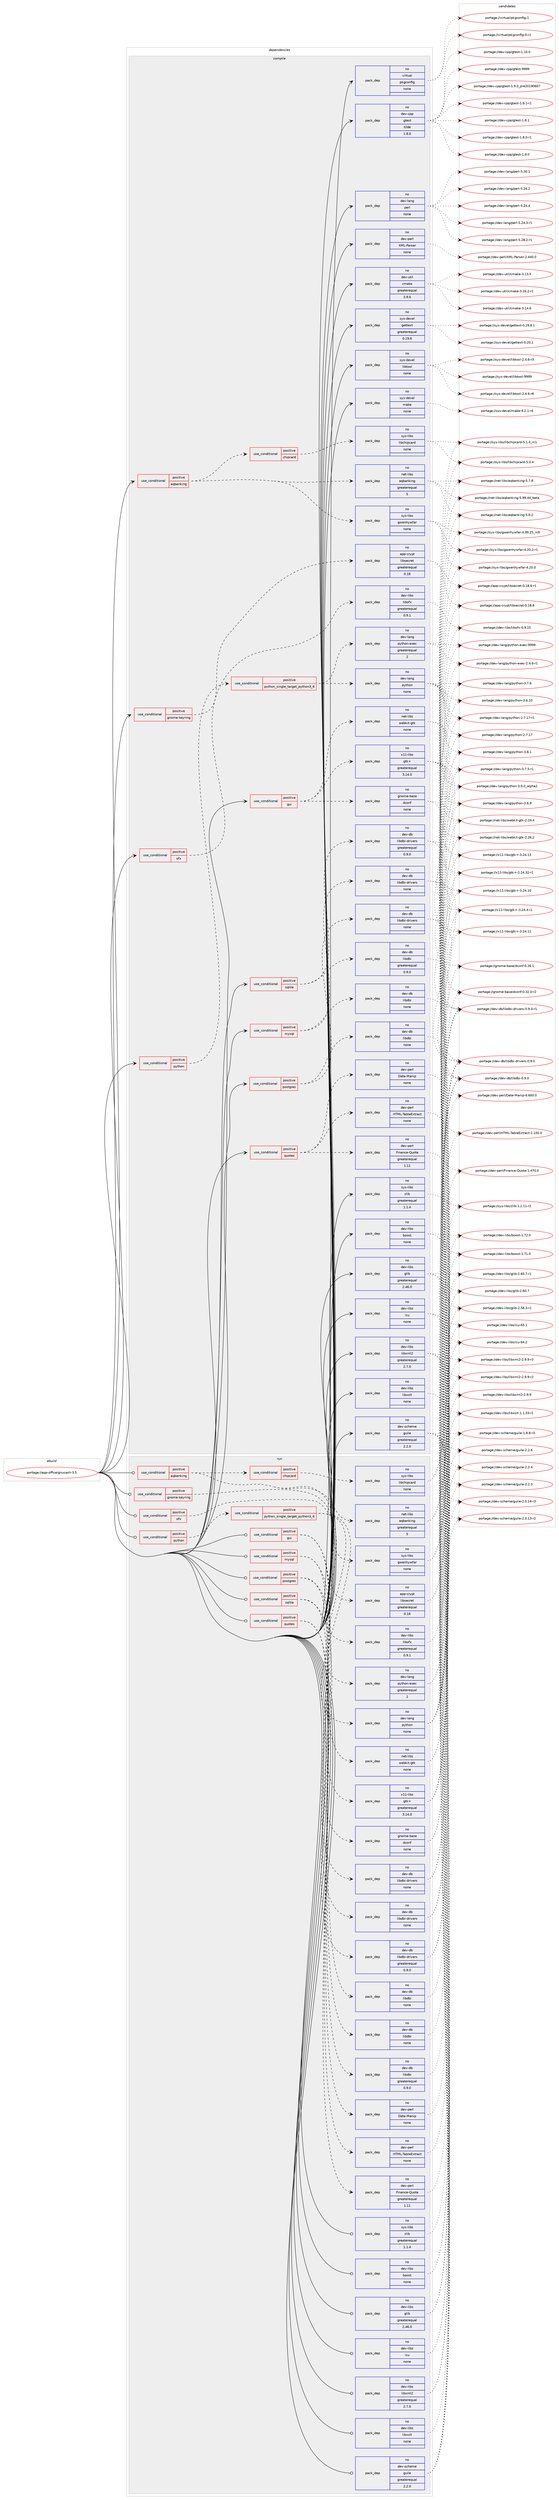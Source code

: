 digraph prolog {

# *************
# Graph options
# *************

newrank=true;
concentrate=true;
compound=true;
graph [rankdir=LR,fontname=Helvetica,fontsize=10,ranksep=1.5];#, ranksep=2.5, nodesep=0.2];
edge  [arrowhead=vee];
node  [fontname=Helvetica,fontsize=10];

# **********
# The ebuild
# **********

subgraph cluster_leftcol {
color=gray;
label=<<i>ebuild</i>>;
id [label="portage://app-office/gnucash-3.5", color=red, width=4, href="../app-office/gnucash-3.5.svg"];
}

# ****************
# The dependencies
# ****************

subgraph cluster_midcol {
color=gray;
label=<<i>dependencies</i>>;
subgraph cluster_compile {
fillcolor="#eeeeee";
style=filled;
label=<<i>compile</i>>;
subgraph cond142138 {
dependency607049 [label=<<TABLE BORDER="0" CELLBORDER="1" CELLSPACING="0" CELLPADDING="4"><TR><TD ROWSPAN="3" CELLPADDING="10">use_conditional</TD></TR><TR><TD>positive</TD></TR><TR><TD>aqbanking</TD></TR></TABLE>>, shape=none, color=red];
subgraph pack456786 {
dependency607050 [label=<<TABLE BORDER="0" CELLBORDER="1" CELLSPACING="0" CELLPADDING="4" WIDTH="220"><TR><TD ROWSPAN="6" CELLPADDING="30">pack_dep</TD></TR><TR><TD WIDTH="110">no</TD></TR><TR><TD>net-libs</TD></TR><TR><TD>aqbanking</TD></TR><TR><TD>greaterequal</TD></TR><TR><TD>5</TD></TR></TABLE>>, shape=none, color=blue];
}
dependency607049:e -> dependency607050:w [weight=20,style="dashed",arrowhead="vee"];
subgraph pack456787 {
dependency607051 [label=<<TABLE BORDER="0" CELLBORDER="1" CELLSPACING="0" CELLPADDING="4" WIDTH="220"><TR><TD ROWSPAN="6" CELLPADDING="30">pack_dep</TD></TR><TR><TD WIDTH="110">no</TD></TR><TR><TD>sys-libs</TD></TR><TR><TD>gwenhywfar</TD></TR><TR><TD>none</TD></TR><TR><TD></TD></TR></TABLE>>, shape=none, color=blue];
}
dependency607049:e -> dependency607051:w [weight=20,style="dashed",arrowhead="vee"];
subgraph cond142139 {
dependency607052 [label=<<TABLE BORDER="0" CELLBORDER="1" CELLSPACING="0" CELLPADDING="4"><TR><TD ROWSPAN="3" CELLPADDING="10">use_conditional</TD></TR><TR><TD>positive</TD></TR><TR><TD>chipcard</TD></TR></TABLE>>, shape=none, color=red];
subgraph pack456788 {
dependency607053 [label=<<TABLE BORDER="0" CELLBORDER="1" CELLSPACING="0" CELLPADDING="4" WIDTH="220"><TR><TD ROWSPAN="6" CELLPADDING="30">pack_dep</TD></TR><TR><TD WIDTH="110">no</TD></TR><TR><TD>sys-libs</TD></TR><TR><TD>libchipcard</TD></TR><TR><TD>none</TD></TR><TR><TD></TD></TR></TABLE>>, shape=none, color=blue];
}
dependency607052:e -> dependency607053:w [weight=20,style="dashed",arrowhead="vee"];
}
dependency607049:e -> dependency607052:w [weight=20,style="dashed",arrowhead="vee"];
}
id:e -> dependency607049:w [weight=20,style="solid",arrowhead="vee"];
subgraph cond142140 {
dependency607054 [label=<<TABLE BORDER="0" CELLBORDER="1" CELLSPACING="0" CELLPADDING="4"><TR><TD ROWSPAN="3" CELLPADDING="10">use_conditional</TD></TR><TR><TD>positive</TD></TR><TR><TD>gnome-keyring</TD></TR></TABLE>>, shape=none, color=red];
subgraph pack456789 {
dependency607055 [label=<<TABLE BORDER="0" CELLBORDER="1" CELLSPACING="0" CELLPADDING="4" WIDTH="220"><TR><TD ROWSPAN="6" CELLPADDING="30">pack_dep</TD></TR><TR><TD WIDTH="110">no</TD></TR><TR><TD>app-crypt</TD></TR><TR><TD>libsecret</TD></TR><TR><TD>greaterequal</TD></TR><TR><TD>0.18</TD></TR></TABLE>>, shape=none, color=blue];
}
dependency607054:e -> dependency607055:w [weight=20,style="dashed",arrowhead="vee"];
}
id:e -> dependency607054:w [weight=20,style="solid",arrowhead="vee"];
subgraph cond142141 {
dependency607056 [label=<<TABLE BORDER="0" CELLBORDER="1" CELLSPACING="0" CELLPADDING="4"><TR><TD ROWSPAN="3" CELLPADDING="10">use_conditional</TD></TR><TR><TD>positive</TD></TR><TR><TD>gui</TD></TR></TABLE>>, shape=none, color=red];
subgraph pack456790 {
dependency607057 [label=<<TABLE BORDER="0" CELLBORDER="1" CELLSPACING="0" CELLPADDING="4" WIDTH="220"><TR><TD ROWSPAN="6" CELLPADDING="30">pack_dep</TD></TR><TR><TD WIDTH="110">no</TD></TR><TR><TD>gnome-base</TD></TR><TR><TD>dconf</TD></TR><TR><TD>none</TD></TR><TR><TD></TD></TR></TABLE>>, shape=none, color=blue];
}
dependency607056:e -> dependency607057:w [weight=20,style="dashed",arrowhead="vee"];
subgraph pack456791 {
dependency607058 [label=<<TABLE BORDER="0" CELLBORDER="1" CELLSPACING="0" CELLPADDING="4" WIDTH="220"><TR><TD ROWSPAN="6" CELLPADDING="30">pack_dep</TD></TR><TR><TD WIDTH="110">no</TD></TR><TR><TD>net-libs</TD></TR><TR><TD>webkit-gtk</TD></TR><TR><TD>none</TD></TR><TR><TD></TD></TR></TABLE>>, shape=none, color=blue];
}
dependency607056:e -> dependency607058:w [weight=20,style="dashed",arrowhead="vee"];
subgraph pack456792 {
dependency607059 [label=<<TABLE BORDER="0" CELLBORDER="1" CELLSPACING="0" CELLPADDING="4" WIDTH="220"><TR><TD ROWSPAN="6" CELLPADDING="30">pack_dep</TD></TR><TR><TD WIDTH="110">no</TD></TR><TR><TD>x11-libs</TD></TR><TR><TD>gtk+</TD></TR><TR><TD>greaterequal</TD></TR><TR><TD>3.14.0</TD></TR></TABLE>>, shape=none, color=blue];
}
dependency607056:e -> dependency607059:w [weight=20,style="dashed",arrowhead="vee"];
}
id:e -> dependency607056:w [weight=20,style="solid",arrowhead="vee"];
subgraph cond142142 {
dependency607060 [label=<<TABLE BORDER="0" CELLBORDER="1" CELLSPACING="0" CELLPADDING="4"><TR><TD ROWSPAN="3" CELLPADDING="10">use_conditional</TD></TR><TR><TD>positive</TD></TR><TR><TD>mysql</TD></TR></TABLE>>, shape=none, color=red];
subgraph pack456793 {
dependency607061 [label=<<TABLE BORDER="0" CELLBORDER="1" CELLSPACING="0" CELLPADDING="4" WIDTH="220"><TR><TD ROWSPAN="6" CELLPADDING="30">pack_dep</TD></TR><TR><TD WIDTH="110">no</TD></TR><TR><TD>dev-db</TD></TR><TR><TD>libdbi</TD></TR><TR><TD>none</TD></TR><TR><TD></TD></TR></TABLE>>, shape=none, color=blue];
}
dependency607060:e -> dependency607061:w [weight=20,style="dashed",arrowhead="vee"];
subgraph pack456794 {
dependency607062 [label=<<TABLE BORDER="0" CELLBORDER="1" CELLSPACING="0" CELLPADDING="4" WIDTH="220"><TR><TD ROWSPAN="6" CELLPADDING="30">pack_dep</TD></TR><TR><TD WIDTH="110">no</TD></TR><TR><TD>dev-db</TD></TR><TR><TD>libdbi-drivers</TD></TR><TR><TD>none</TD></TR><TR><TD></TD></TR></TABLE>>, shape=none, color=blue];
}
dependency607060:e -> dependency607062:w [weight=20,style="dashed",arrowhead="vee"];
}
id:e -> dependency607060:w [weight=20,style="solid",arrowhead="vee"];
subgraph cond142143 {
dependency607063 [label=<<TABLE BORDER="0" CELLBORDER="1" CELLSPACING="0" CELLPADDING="4"><TR><TD ROWSPAN="3" CELLPADDING="10">use_conditional</TD></TR><TR><TD>positive</TD></TR><TR><TD>ofx</TD></TR></TABLE>>, shape=none, color=red];
subgraph pack456795 {
dependency607064 [label=<<TABLE BORDER="0" CELLBORDER="1" CELLSPACING="0" CELLPADDING="4" WIDTH="220"><TR><TD ROWSPAN="6" CELLPADDING="30">pack_dep</TD></TR><TR><TD WIDTH="110">no</TD></TR><TR><TD>dev-libs</TD></TR><TR><TD>libofx</TD></TR><TR><TD>greaterequal</TD></TR><TR><TD>0.9.1</TD></TR></TABLE>>, shape=none, color=blue];
}
dependency607063:e -> dependency607064:w [weight=20,style="dashed",arrowhead="vee"];
}
id:e -> dependency607063:w [weight=20,style="solid",arrowhead="vee"];
subgraph cond142144 {
dependency607065 [label=<<TABLE BORDER="0" CELLBORDER="1" CELLSPACING="0" CELLPADDING="4"><TR><TD ROWSPAN="3" CELLPADDING="10">use_conditional</TD></TR><TR><TD>positive</TD></TR><TR><TD>postgres</TD></TR></TABLE>>, shape=none, color=red];
subgraph pack456796 {
dependency607066 [label=<<TABLE BORDER="0" CELLBORDER="1" CELLSPACING="0" CELLPADDING="4" WIDTH="220"><TR><TD ROWSPAN="6" CELLPADDING="30">pack_dep</TD></TR><TR><TD WIDTH="110">no</TD></TR><TR><TD>dev-db</TD></TR><TR><TD>libdbi</TD></TR><TR><TD>none</TD></TR><TR><TD></TD></TR></TABLE>>, shape=none, color=blue];
}
dependency607065:e -> dependency607066:w [weight=20,style="dashed",arrowhead="vee"];
subgraph pack456797 {
dependency607067 [label=<<TABLE BORDER="0" CELLBORDER="1" CELLSPACING="0" CELLPADDING="4" WIDTH="220"><TR><TD ROWSPAN="6" CELLPADDING="30">pack_dep</TD></TR><TR><TD WIDTH="110">no</TD></TR><TR><TD>dev-db</TD></TR><TR><TD>libdbi-drivers</TD></TR><TR><TD>none</TD></TR><TR><TD></TD></TR></TABLE>>, shape=none, color=blue];
}
dependency607065:e -> dependency607067:w [weight=20,style="dashed",arrowhead="vee"];
}
id:e -> dependency607065:w [weight=20,style="solid",arrowhead="vee"];
subgraph cond142145 {
dependency607068 [label=<<TABLE BORDER="0" CELLBORDER="1" CELLSPACING="0" CELLPADDING="4"><TR><TD ROWSPAN="3" CELLPADDING="10">use_conditional</TD></TR><TR><TD>positive</TD></TR><TR><TD>python</TD></TR></TABLE>>, shape=none, color=red];
subgraph cond142146 {
dependency607069 [label=<<TABLE BORDER="0" CELLBORDER="1" CELLSPACING="0" CELLPADDING="4"><TR><TD ROWSPAN="3" CELLPADDING="10">use_conditional</TD></TR><TR><TD>positive</TD></TR><TR><TD>python_single_target_python3_6</TD></TR></TABLE>>, shape=none, color=red];
subgraph pack456798 {
dependency607070 [label=<<TABLE BORDER="0" CELLBORDER="1" CELLSPACING="0" CELLPADDING="4" WIDTH="220"><TR><TD ROWSPAN="6" CELLPADDING="30">pack_dep</TD></TR><TR><TD WIDTH="110">no</TD></TR><TR><TD>dev-lang</TD></TR><TR><TD>python</TD></TR><TR><TD>none</TD></TR><TR><TD></TD></TR></TABLE>>, shape=none, color=blue];
}
dependency607069:e -> dependency607070:w [weight=20,style="dashed",arrowhead="vee"];
subgraph pack456799 {
dependency607071 [label=<<TABLE BORDER="0" CELLBORDER="1" CELLSPACING="0" CELLPADDING="4" WIDTH="220"><TR><TD ROWSPAN="6" CELLPADDING="30">pack_dep</TD></TR><TR><TD WIDTH="110">no</TD></TR><TR><TD>dev-lang</TD></TR><TR><TD>python-exec</TD></TR><TR><TD>greaterequal</TD></TR><TR><TD>2</TD></TR></TABLE>>, shape=none, color=blue];
}
dependency607069:e -> dependency607071:w [weight=20,style="dashed",arrowhead="vee"];
}
dependency607068:e -> dependency607069:w [weight=20,style="dashed",arrowhead="vee"];
}
id:e -> dependency607068:w [weight=20,style="solid",arrowhead="vee"];
subgraph cond142147 {
dependency607072 [label=<<TABLE BORDER="0" CELLBORDER="1" CELLSPACING="0" CELLPADDING="4"><TR><TD ROWSPAN="3" CELLPADDING="10">use_conditional</TD></TR><TR><TD>positive</TD></TR><TR><TD>quotes</TD></TR></TABLE>>, shape=none, color=red];
subgraph pack456800 {
dependency607073 [label=<<TABLE BORDER="0" CELLBORDER="1" CELLSPACING="0" CELLPADDING="4" WIDTH="220"><TR><TD ROWSPAN="6" CELLPADDING="30">pack_dep</TD></TR><TR><TD WIDTH="110">no</TD></TR><TR><TD>dev-perl</TD></TR><TR><TD>Finance-Quote</TD></TR><TR><TD>greaterequal</TD></TR><TR><TD>1.11</TD></TR></TABLE>>, shape=none, color=blue];
}
dependency607072:e -> dependency607073:w [weight=20,style="dashed",arrowhead="vee"];
subgraph pack456801 {
dependency607074 [label=<<TABLE BORDER="0" CELLBORDER="1" CELLSPACING="0" CELLPADDING="4" WIDTH="220"><TR><TD ROWSPAN="6" CELLPADDING="30">pack_dep</TD></TR><TR><TD WIDTH="110">no</TD></TR><TR><TD>dev-perl</TD></TR><TR><TD>Date-Manip</TD></TR><TR><TD>none</TD></TR><TR><TD></TD></TR></TABLE>>, shape=none, color=blue];
}
dependency607072:e -> dependency607074:w [weight=20,style="dashed",arrowhead="vee"];
subgraph pack456802 {
dependency607075 [label=<<TABLE BORDER="0" CELLBORDER="1" CELLSPACING="0" CELLPADDING="4" WIDTH="220"><TR><TD ROWSPAN="6" CELLPADDING="30">pack_dep</TD></TR><TR><TD WIDTH="110">no</TD></TR><TR><TD>dev-perl</TD></TR><TR><TD>HTML-TableExtract</TD></TR><TR><TD>none</TD></TR><TR><TD></TD></TR></TABLE>>, shape=none, color=blue];
}
dependency607072:e -> dependency607075:w [weight=20,style="dashed",arrowhead="vee"];
}
id:e -> dependency607072:w [weight=20,style="solid",arrowhead="vee"];
subgraph cond142148 {
dependency607076 [label=<<TABLE BORDER="0" CELLBORDER="1" CELLSPACING="0" CELLPADDING="4"><TR><TD ROWSPAN="3" CELLPADDING="10">use_conditional</TD></TR><TR><TD>positive</TD></TR><TR><TD>sqlite</TD></TR></TABLE>>, shape=none, color=red];
subgraph pack456803 {
dependency607077 [label=<<TABLE BORDER="0" CELLBORDER="1" CELLSPACING="0" CELLPADDING="4" WIDTH="220"><TR><TD ROWSPAN="6" CELLPADDING="30">pack_dep</TD></TR><TR><TD WIDTH="110">no</TD></TR><TR><TD>dev-db</TD></TR><TR><TD>libdbi</TD></TR><TR><TD>greaterequal</TD></TR><TR><TD>0.9.0</TD></TR></TABLE>>, shape=none, color=blue];
}
dependency607076:e -> dependency607077:w [weight=20,style="dashed",arrowhead="vee"];
subgraph pack456804 {
dependency607078 [label=<<TABLE BORDER="0" CELLBORDER="1" CELLSPACING="0" CELLPADDING="4" WIDTH="220"><TR><TD ROWSPAN="6" CELLPADDING="30">pack_dep</TD></TR><TR><TD WIDTH="110">no</TD></TR><TR><TD>dev-db</TD></TR><TR><TD>libdbi-drivers</TD></TR><TR><TD>greaterequal</TD></TR><TR><TD>0.9.0</TD></TR></TABLE>>, shape=none, color=blue];
}
dependency607076:e -> dependency607078:w [weight=20,style="dashed",arrowhead="vee"];
}
id:e -> dependency607076:w [weight=20,style="solid",arrowhead="vee"];
subgraph pack456805 {
dependency607079 [label=<<TABLE BORDER="0" CELLBORDER="1" CELLSPACING="0" CELLPADDING="4" WIDTH="220"><TR><TD ROWSPAN="6" CELLPADDING="30">pack_dep</TD></TR><TR><TD WIDTH="110">no</TD></TR><TR><TD>dev-cpp</TD></TR><TR><TD>gtest</TD></TR><TR><TD>tilde</TD></TR><TR><TD>1.8.0</TD></TR></TABLE>>, shape=none, color=blue];
}
id:e -> dependency607079:w [weight=20,style="solid",arrowhead="vee"];
subgraph pack456806 {
dependency607080 [label=<<TABLE BORDER="0" CELLBORDER="1" CELLSPACING="0" CELLPADDING="4" WIDTH="220"><TR><TD ROWSPAN="6" CELLPADDING="30">pack_dep</TD></TR><TR><TD WIDTH="110">no</TD></TR><TR><TD>dev-lang</TD></TR><TR><TD>perl</TD></TR><TR><TD>none</TD></TR><TR><TD></TD></TR></TABLE>>, shape=none, color=blue];
}
id:e -> dependency607080:w [weight=20,style="solid",arrowhead="vee"];
subgraph pack456807 {
dependency607081 [label=<<TABLE BORDER="0" CELLBORDER="1" CELLSPACING="0" CELLPADDING="4" WIDTH="220"><TR><TD ROWSPAN="6" CELLPADDING="30">pack_dep</TD></TR><TR><TD WIDTH="110">no</TD></TR><TR><TD>dev-libs</TD></TR><TR><TD>boost</TD></TR><TR><TD>none</TD></TR><TR><TD></TD></TR></TABLE>>, shape=none, color=blue];
}
id:e -> dependency607081:w [weight=20,style="solid",arrowhead="vee"];
subgraph pack456808 {
dependency607082 [label=<<TABLE BORDER="0" CELLBORDER="1" CELLSPACING="0" CELLPADDING="4" WIDTH="220"><TR><TD ROWSPAN="6" CELLPADDING="30">pack_dep</TD></TR><TR><TD WIDTH="110">no</TD></TR><TR><TD>dev-libs</TD></TR><TR><TD>glib</TD></TR><TR><TD>greaterequal</TD></TR><TR><TD>2.46.0</TD></TR></TABLE>>, shape=none, color=blue];
}
id:e -> dependency607082:w [weight=20,style="solid",arrowhead="vee"];
subgraph pack456809 {
dependency607083 [label=<<TABLE BORDER="0" CELLBORDER="1" CELLSPACING="0" CELLPADDING="4" WIDTH="220"><TR><TD ROWSPAN="6" CELLPADDING="30">pack_dep</TD></TR><TR><TD WIDTH="110">no</TD></TR><TR><TD>dev-libs</TD></TR><TR><TD>icu</TD></TR><TR><TD>none</TD></TR><TR><TD></TD></TR></TABLE>>, shape=none, color=blue];
}
id:e -> dependency607083:w [weight=20,style="solid",arrowhead="vee"];
subgraph pack456810 {
dependency607084 [label=<<TABLE BORDER="0" CELLBORDER="1" CELLSPACING="0" CELLPADDING="4" WIDTH="220"><TR><TD ROWSPAN="6" CELLPADDING="30">pack_dep</TD></TR><TR><TD WIDTH="110">no</TD></TR><TR><TD>dev-libs</TD></TR><TR><TD>libxml2</TD></TR><TR><TD>greaterequal</TD></TR><TR><TD>2.7.0</TD></TR></TABLE>>, shape=none, color=blue];
}
id:e -> dependency607084:w [weight=20,style="solid",arrowhead="vee"];
subgraph pack456811 {
dependency607085 [label=<<TABLE BORDER="0" CELLBORDER="1" CELLSPACING="0" CELLPADDING="4" WIDTH="220"><TR><TD ROWSPAN="6" CELLPADDING="30">pack_dep</TD></TR><TR><TD WIDTH="110">no</TD></TR><TR><TD>dev-libs</TD></TR><TR><TD>libxslt</TD></TR><TR><TD>none</TD></TR><TR><TD></TD></TR></TABLE>>, shape=none, color=blue];
}
id:e -> dependency607085:w [weight=20,style="solid",arrowhead="vee"];
subgraph pack456812 {
dependency607086 [label=<<TABLE BORDER="0" CELLBORDER="1" CELLSPACING="0" CELLPADDING="4" WIDTH="220"><TR><TD ROWSPAN="6" CELLPADDING="30">pack_dep</TD></TR><TR><TD WIDTH="110">no</TD></TR><TR><TD>dev-perl</TD></TR><TR><TD>XML-Parser</TD></TR><TR><TD>none</TD></TR><TR><TD></TD></TR></TABLE>>, shape=none, color=blue];
}
id:e -> dependency607086:w [weight=20,style="solid",arrowhead="vee"];
subgraph pack456813 {
dependency607087 [label=<<TABLE BORDER="0" CELLBORDER="1" CELLSPACING="0" CELLPADDING="4" WIDTH="220"><TR><TD ROWSPAN="6" CELLPADDING="30">pack_dep</TD></TR><TR><TD WIDTH="110">no</TD></TR><TR><TD>dev-scheme</TD></TR><TR><TD>guile</TD></TR><TR><TD>greaterequal</TD></TR><TR><TD>2.2.0</TD></TR></TABLE>>, shape=none, color=blue];
}
id:e -> dependency607087:w [weight=20,style="solid",arrowhead="vee"];
subgraph pack456814 {
dependency607088 [label=<<TABLE BORDER="0" CELLBORDER="1" CELLSPACING="0" CELLPADDING="4" WIDTH="220"><TR><TD ROWSPAN="6" CELLPADDING="30">pack_dep</TD></TR><TR><TD WIDTH="110">no</TD></TR><TR><TD>dev-util</TD></TR><TR><TD>cmake</TD></TR><TR><TD>greaterequal</TD></TR><TR><TD>3.9.6</TD></TR></TABLE>>, shape=none, color=blue];
}
id:e -> dependency607088:w [weight=20,style="solid",arrowhead="vee"];
subgraph pack456815 {
dependency607089 [label=<<TABLE BORDER="0" CELLBORDER="1" CELLSPACING="0" CELLPADDING="4" WIDTH="220"><TR><TD ROWSPAN="6" CELLPADDING="30">pack_dep</TD></TR><TR><TD WIDTH="110">no</TD></TR><TR><TD>sys-devel</TD></TR><TR><TD>gettext</TD></TR><TR><TD>greaterequal</TD></TR><TR><TD>0.19.6</TD></TR></TABLE>>, shape=none, color=blue];
}
id:e -> dependency607089:w [weight=20,style="solid",arrowhead="vee"];
subgraph pack456816 {
dependency607090 [label=<<TABLE BORDER="0" CELLBORDER="1" CELLSPACING="0" CELLPADDING="4" WIDTH="220"><TR><TD ROWSPAN="6" CELLPADDING="30">pack_dep</TD></TR><TR><TD WIDTH="110">no</TD></TR><TR><TD>sys-devel</TD></TR><TR><TD>libtool</TD></TR><TR><TD>none</TD></TR><TR><TD></TD></TR></TABLE>>, shape=none, color=blue];
}
id:e -> dependency607090:w [weight=20,style="solid",arrowhead="vee"];
subgraph pack456817 {
dependency607091 [label=<<TABLE BORDER="0" CELLBORDER="1" CELLSPACING="0" CELLPADDING="4" WIDTH="220"><TR><TD ROWSPAN="6" CELLPADDING="30">pack_dep</TD></TR><TR><TD WIDTH="110">no</TD></TR><TR><TD>sys-devel</TD></TR><TR><TD>make</TD></TR><TR><TD>none</TD></TR><TR><TD></TD></TR></TABLE>>, shape=none, color=blue];
}
id:e -> dependency607091:w [weight=20,style="solid",arrowhead="vee"];
subgraph pack456818 {
dependency607092 [label=<<TABLE BORDER="0" CELLBORDER="1" CELLSPACING="0" CELLPADDING="4" WIDTH="220"><TR><TD ROWSPAN="6" CELLPADDING="30">pack_dep</TD></TR><TR><TD WIDTH="110">no</TD></TR><TR><TD>sys-libs</TD></TR><TR><TD>zlib</TD></TR><TR><TD>greaterequal</TD></TR><TR><TD>1.1.4</TD></TR></TABLE>>, shape=none, color=blue];
}
id:e -> dependency607092:w [weight=20,style="solid",arrowhead="vee"];
subgraph pack456819 {
dependency607093 [label=<<TABLE BORDER="0" CELLBORDER="1" CELLSPACING="0" CELLPADDING="4" WIDTH="220"><TR><TD ROWSPAN="6" CELLPADDING="30">pack_dep</TD></TR><TR><TD WIDTH="110">no</TD></TR><TR><TD>virtual</TD></TR><TR><TD>pkgconfig</TD></TR><TR><TD>none</TD></TR><TR><TD></TD></TR></TABLE>>, shape=none, color=blue];
}
id:e -> dependency607093:w [weight=20,style="solid",arrowhead="vee"];
}
subgraph cluster_compileandrun {
fillcolor="#eeeeee";
style=filled;
label=<<i>compile and run</i>>;
}
subgraph cluster_run {
fillcolor="#eeeeee";
style=filled;
label=<<i>run</i>>;
subgraph cond142149 {
dependency607094 [label=<<TABLE BORDER="0" CELLBORDER="1" CELLSPACING="0" CELLPADDING="4"><TR><TD ROWSPAN="3" CELLPADDING="10">use_conditional</TD></TR><TR><TD>positive</TD></TR><TR><TD>aqbanking</TD></TR></TABLE>>, shape=none, color=red];
subgraph pack456820 {
dependency607095 [label=<<TABLE BORDER="0" CELLBORDER="1" CELLSPACING="0" CELLPADDING="4" WIDTH="220"><TR><TD ROWSPAN="6" CELLPADDING="30">pack_dep</TD></TR><TR><TD WIDTH="110">no</TD></TR><TR><TD>net-libs</TD></TR><TR><TD>aqbanking</TD></TR><TR><TD>greaterequal</TD></TR><TR><TD>5</TD></TR></TABLE>>, shape=none, color=blue];
}
dependency607094:e -> dependency607095:w [weight=20,style="dashed",arrowhead="vee"];
subgraph pack456821 {
dependency607096 [label=<<TABLE BORDER="0" CELLBORDER="1" CELLSPACING="0" CELLPADDING="4" WIDTH="220"><TR><TD ROWSPAN="6" CELLPADDING="30">pack_dep</TD></TR><TR><TD WIDTH="110">no</TD></TR><TR><TD>sys-libs</TD></TR><TR><TD>gwenhywfar</TD></TR><TR><TD>none</TD></TR><TR><TD></TD></TR></TABLE>>, shape=none, color=blue];
}
dependency607094:e -> dependency607096:w [weight=20,style="dashed",arrowhead="vee"];
subgraph cond142150 {
dependency607097 [label=<<TABLE BORDER="0" CELLBORDER="1" CELLSPACING="0" CELLPADDING="4"><TR><TD ROWSPAN="3" CELLPADDING="10">use_conditional</TD></TR><TR><TD>positive</TD></TR><TR><TD>chipcard</TD></TR></TABLE>>, shape=none, color=red];
subgraph pack456822 {
dependency607098 [label=<<TABLE BORDER="0" CELLBORDER="1" CELLSPACING="0" CELLPADDING="4" WIDTH="220"><TR><TD ROWSPAN="6" CELLPADDING="30">pack_dep</TD></TR><TR><TD WIDTH="110">no</TD></TR><TR><TD>sys-libs</TD></TR><TR><TD>libchipcard</TD></TR><TR><TD>none</TD></TR><TR><TD></TD></TR></TABLE>>, shape=none, color=blue];
}
dependency607097:e -> dependency607098:w [weight=20,style="dashed",arrowhead="vee"];
}
dependency607094:e -> dependency607097:w [weight=20,style="dashed",arrowhead="vee"];
}
id:e -> dependency607094:w [weight=20,style="solid",arrowhead="odot"];
subgraph cond142151 {
dependency607099 [label=<<TABLE BORDER="0" CELLBORDER="1" CELLSPACING="0" CELLPADDING="4"><TR><TD ROWSPAN="3" CELLPADDING="10">use_conditional</TD></TR><TR><TD>positive</TD></TR><TR><TD>gnome-keyring</TD></TR></TABLE>>, shape=none, color=red];
subgraph pack456823 {
dependency607100 [label=<<TABLE BORDER="0" CELLBORDER="1" CELLSPACING="0" CELLPADDING="4" WIDTH="220"><TR><TD ROWSPAN="6" CELLPADDING="30">pack_dep</TD></TR><TR><TD WIDTH="110">no</TD></TR><TR><TD>app-crypt</TD></TR><TR><TD>libsecret</TD></TR><TR><TD>greaterequal</TD></TR><TR><TD>0.18</TD></TR></TABLE>>, shape=none, color=blue];
}
dependency607099:e -> dependency607100:w [weight=20,style="dashed",arrowhead="vee"];
}
id:e -> dependency607099:w [weight=20,style="solid",arrowhead="odot"];
subgraph cond142152 {
dependency607101 [label=<<TABLE BORDER="0" CELLBORDER="1" CELLSPACING="0" CELLPADDING="4"><TR><TD ROWSPAN="3" CELLPADDING="10">use_conditional</TD></TR><TR><TD>positive</TD></TR><TR><TD>gui</TD></TR></TABLE>>, shape=none, color=red];
subgraph pack456824 {
dependency607102 [label=<<TABLE BORDER="0" CELLBORDER="1" CELLSPACING="0" CELLPADDING="4" WIDTH="220"><TR><TD ROWSPAN="6" CELLPADDING="30">pack_dep</TD></TR><TR><TD WIDTH="110">no</TD></TR><TR><TD>gnome-base</TD></TR><TR><TD>dconf</TD></TR><TR><TD>none</TD></TR><TR><TD></TD></TR></TABLE>>, shape=none, color=blue];
}
dependency607101:e -> dependency607102:w [weight=20,style="dashed",arrowhead="vee"];
subgraph pack456825 {
dependency607103 [label=<<TABLE BORDER="0" CELLBORDER="1" CELLSPACING="0" CELLPADDING="4" WIDTH="220"><TR><TD ROWSPAN="6" CELLPADDING="30">pack_dep</TD></TR><TR><TD WIDTH="110">no</TD></TR><TR><TD>net-libs</TD></TR><TR><TD>webkit-gtk</TD></TR><TR><TD>none</TD></TR><TR><TD></TD></TR></TABLE>>, shape=none, color=blue];
}
dependency607101:e -> dependency607103:w [weight=20,style="dashed",arrowhead="vee"];
subgraph pack456826 {
dependency607104 [label=<<TABLE BORDER="0" CELLBORDER="1" CELLSPACING="0" CELLPADDING="4" WIDTH="220"><TR><TD ROWSPAN="6" CELLPADDING="30">pack_dep</TD></TR><TR><TD WIDTH="110">no</TD></TR><TR><TD>x11-libs</TD></TR><TR><TD>gtk+</TD></TR><TR><TD>greaterequal</TD></TR><TR><TD>3.14.0</TD></TR></TABLE>>, shape=none, color=blue];
}
dependency607101:e -> dependency607104:w [weight=20,style="dashed",arrowhead="vee"];
}
id:e -> dependency607101:w [weight=20,style="solid",arrowhead="odot"];
subgraph cond142153 {
dependency607105 [label=<<TABLE BORDER="0" CELLBORDER="1" CELLSPACING="0" CELLPADDING="4"><TR><TD ROWSPAN="3" CELLPADDING="10">use_conditional</TD></TR><TR><TD>positive</TD></TR><TR><TD>mysql</TD></TR></TABLE>>, shape=none, color=red];
subgraph pack456827 {
dependency607106 [label=<<TABLE BORDER="0" CELLBORDER="1" CELLSPACING="0" CELLPADDING="4" WIDTH="220"><TR><TD ROWSPAN="6" CELLPADDING="30">pack_dep</TD></TR><TR><TD WIDTH="110">no</TD></TR><TR><TD>dev-db</TD></TR><TR><TD>libdbi</TD></TR><TR><TD>none</TD></TR><TR><TD></TD></TR></TABLE>>, shape=none, color=blue];
}
dependency607105:e -> dependency607106:w [weight=20,style="dashed",arrowhead="vee"];
subgraph pack456828 {
dependency607107 [label=<<TABLE BORDER="0" CELLBORDER="1" CELLSPACING="0" CELLPADDING="4" WIDTH="220"><TR><TD ROWSPAN="6" CELLPADDING="30">pack_dep</TD></TR><TR><TD WIDTH="110">no</TD></TR><TR><TD>dev-db</TD></TR><TR><TD>libdbi-drivers</TD></TR><TR><TD>none</TD></TR><TR><TD></TD></TR></TABLE>>, shape=none, color=blue];
}
dependency607105:e -> dependency607107:w [weight=20,style="dashed",arrowhead="vee"];
}
id:e -> dependency607105:w [weight=20,style="solid",arrowhead="odot"];
subgraph cond142154 {
dependency607108 [label=<<TABLE BORDER="0" CELLBORDER="1" CELLSPACING="0" CELLPADDING="4"><TR><TD ROWSPAN="3" CELLPADDING="10">use_conditional</TD></TR><TR><TD>positive</TD></TR><TR><TD>ofx</TD></TR></TABLE>>, shape=none, color=red];
subgraph pack456829 {
dependency607109 [label=<<TABLE BORDER="0" CELLBORDER="1" CELLSPACING="0" CELLPADDING="4" WIDTH="220"><TR><TD ROWSPAN="6" CELLPADDING="30">pack_dep</TD></TR><TR><TD WIDTH="110">no</TD></TR><TR><TD>dev-libs</TD></TR><TR><TD>libofx</TD></TR><TR><TD>greaterequal</TD></TR><TR><TD>0.9.1</TD></TR></TABLE>>, shape=none, color=blue];
}
dependency607108:e -> dependency607109:w [weight=20,style="dashed",arrowhead="vee"];
}
id:e -> dependency607108:w [weight=20,style="solid",arrowhead="odot"];
subgraph cond142155 {
dependency607110 [label=<<TABLE BORDER="0" CELLBORDER="1" CELLSPACING="0" CELLPADDING="4"><TR><TD ROWSPAN="3" CELLPADDING="10">use_conditional</TD></TR><TR><TD>positive</TD></TR><TR><TD>postgres</TD></TR></TABLE>>, shape=none, color=red];
subgraph pack456830 {
dependency607111 [label=<<TABLE BORDER="0" CELLBORDER="1" CELLSPACING="0" CELLPADDING="4" WIDTH="220"><TR><TD ROWSPAN="6" CELLPADDING="30">pack_dep</TD></TR><TR><TD WIDTH="110">no</TD></TR><TR><TD>dev-db</TD></TR><TR><TD>libdbi</TD></TR><TR><TD>none</TD></TR><TR><TD></TD></TR></TABLE>>, shape=none, color=blue];
}
dependency607110:e -> dependency607111:w [weight=20,style="dashed",arrowhead="vee"];
subgraph pack456831 {
dependency607112 [label=<<TABLE BORDER="0" CELLBORDER="1" CELLSPACING="0" CELLPADDING="4" WIDTH="220"><TR><TD ROWSPAN="6" CELLPADDING="30">pack_dep</TD></TR><TR><TD WIDTH="110">no</TD></TR><TR><TD>dev-db</TD></TR><TR><TD>libdbi-drivers</TD></TR><TR><TD>none</TD></TR><TR><TD></TD></TR></TABLE>>, shape=none, color=blue];
}
dependency607110:e -> dependency607112:w [weight=20,style="dashed",arrowhead="vee"];
}
id:e -> dependency607110:w [weight=20,style="solid",arrowhead="odot"];
subgraph cond142156 {
dependency607113 [label=<<TABLE BORDER="0" CELLBORDER="1" CELLSPACING="0" CELLPADDING="4"><TR><TD ROWSPAN="3" CELLPADDING="10">use_conditional</TD></TR><TR><TD>positive</TD></TR><TR><TD>python</TD></TR></TABLE>>, shape=none, color=red];
subgraph cond142157 {
dependency607114 [label=<<TABLE BORDER="0" CELLBORDER="1" CELLSPACING="0" CELLPADDING="4"><TR><TD ROWSPAN="3" CELLPADDING="10">use_conditional</TD></TR><TR><TD>positive</TD></TR><TR><TD>python_single_target_python3_6</TD></TR></TABLE>>, shape=none, color=red];
subgraph pack456832 {
dependency607115 [label=<<TABLE BORDER="0" CELLBORDER="1" CELLSPACING="0" CELLPADDING="4" WIDTH="220"><TR><TD ROWSPAN="6" CELLPADDING="30">pack_dep</TD></TR><TR><TD WIDTH="110">no</TD></TR><TR><TD>dev-lang</TD></TR><TR><TD>python</TD></TR><TR><TD>none</TD></TR><TR><TD></TD></TR></TABLE>>, shape=none, color=blue];
}
dependency607114:e -> dependency607115:w [weight=20,style="dashed",arrowhead="vee"];
subgraph pack456833 {
dependency607116 [label=<<TABLE BORDER="0" CELLBORDER="1" CELLSPACING="0" CELLPADDING="4" WIDTH="220"><TR><TD ROWSPAN="6" CELLPADDING="30">pack_dep</TD></TR><TR><TD WIDTH="110">no</TD></TR><TR><TD>dev-lang</TD></TR><TR><TD>python-exec</TD></TR><TR><TD>greaterequal</TD></TR><TR><TD>2</TD></TR></TABLE>>, shape=none, color=blue];
}
dependency607114:e -> dependency607116:w [weight=20,style="dashed",arrowhead="vee"];
}
dependency607113:e -> dependency607114:w [weight=20,style="dashed",arrowhead="vee"];
}
id:e -> dependency607113:w [weight=20,style="solid",arrowhead="odot"];
subgraph cond142158 {
dependency607117 [label=<<TABLE BORDER="0" CELLBORDER="1" CELLSPACING="0" CELLPADDING="4"><TR><TD ROWSPAN="3" CELLPADDING="10">use_conditional</TD></TR><TR><TD>positive</TD></TR><TR><TD>quotes</TD></TR></TABLE>>, shape=none, color=red];
subgraph pack456834 {
dependency607118 [label=<<TABLE BORDER="0" CELLBORDER="1" CELLSPACING="0" CELLPADDING="4" WIDTH="220"><TR><TD ROWSPAN="6" CELLPADDING="30">pack_dep</TD></TR><TR><TD WIDTH="110">no</TD></TR><TR><TD>dev-perl</TD></TR><TR><TD>Finance-Quote</TD></TR><TR><TD>greaterequal</TD></TR><TR><TD>1.11</TD></TR></TABLE>>, shape=none, color=blue];
}
dependency607117:e -> dependency607118:w [weight=20,style="dashed",arrowhead="vee"];
subgraph pack456835 {
dependency607119 [label=<<TABLE BORDER="0" CELLBORDER="1" CELLSPACING="0" CELLPADDING="4" WIDTH="220"><TR><TD ROWSPAN="6" CELLPADDING="30">pack_dep</TD></TR><TR><TD WIDTH="110">no</TD></TR><TR><TD>dev-perl</TD></TR><TR><TD>Date-Manip</TD></TR><TR><TD>none</TD></TR><TR><TD></TD></TR></TABLE>>, shape=none, color=blue];
}
dependency607117:e -> dependency607119:w [weight=20,style="dashed",arrowhead="vee"];
subgraph pack456836 {
dependency607120 [label=<<TABLE BORDER="0" CELLBORDER="1" CELLSPACING="0" CELLPADDING="4" WIDTH="220"><TR><TD ROWSPAN="6" CELLPADDING="30">pack_dep</TD></TR><TR><TD WIDTH="110">no</TD></TR><TR><TD>dev-perl</TD></TR><TR><TD>HTML-TableExtract</TD></TR><TR><TD>none</TD></TR><TR><TD></TD></TR></TABLE>>, shape=none, color=blue];
}
dependency607117:e -> dependency607120:w [weight=20,style="dashed",arrowhead="vee"];
}
id:e -> dependency607117:w [weight=20,style="solid",arrowhead="odot"];
subgraph cond142159 {
dependency607121 [label=<<TABLE BORDER="0" CELLBORDER="1" CELLSPACING="0" CELLPADDING="4"><TR><TD ROWSPAN="3" CELLPADDING="10">use_conditional</TD></TR><TR><TD>positive</TD></TR><TR><TD>sqlite</TD></TR></TABLE>>, shape=none, color=red];
subgraph pack456837 {
dependency607122 [label=<<TABLE BORDER="0" CELLBORDER="1" CELLSPACING="0" CELLPADDING="4" WIDTH="220"><TR><TD ROWSPAN="6" CELLPADDING="30">pack_dep</TD></TR><TR><TD WIDTH="110">no</TD></TR><TR><TD>dev-db</TD></TR><TR><TD>libdbi</TD></TR><TR><TD>greaterequal</TD></TR><TR><TD>0.9.0</TD></TR></TABLE>>, shape=none, color=blue];
}
dependency607121:e -> dependency607122:w [weight=20,style="dashed",arrowhead="vee"];
subgraph pack456838 {
dependency607123 [label=<<TABLE BORDER="0" CELLBORDER="1" CELLSPACING="0" CELLPADDING="4" WIDTH="220"><TR><TD ROWSPAN="6" CELLPADDING="30">pack_dep</TD></TR><TR><TD WIDTH="110">no</TD></TR><TR><TD>dev-db</TD></TR><TR><TD>libdbi-drivers</TD></TR><TR><TD>greaterequal</TD></TR><TR><TD>0.9.0</TD></TR></TABLE>>, shape=none, color=blue];
}
dependency607121:e -> dependency607123:w [weight=20,style="dashed",arrowhead="vee"];
}
id:e -> dependency607121:w [weight=20,style="solid",arrowhead="odot"];
subgraph pack456839 {
dependency607124 [label=<<TABLE BORDER="0" CELLBORDER="1" CELLSPACING="0" CELLPADDING="4" WIDTH="220"><TR><TD ROWSPAN="6" CELLPADDING="30">pack_dep</TD></TR><TR><TD WIDTH="110">no</TD></TR><TR><TD>dev-libs</TD></TR><TR><TD>boost</TD></TR><TR><TD>none</TD></TR><TR><TD></TD></TR></TABLE>>, shape=none, color=blue];
}
id:e -> dependency607124:w [weight=20,style="solid",arrowhead="odot"];
subgraph pack456840 {
dependency607125 [label=<<TABLE BORDER="0" CELLBORDER="1" CELLSPACING="0" CELLPADDING="4" WIDTH="220"><TR><TD ROWSPAN="6" CELLPADDING="30">pack_dep</TD></TR><TR><TD WIDTH="110">no</TD></TR><TR><TD>dev-libs</TD></TR><TR><TD>glib</TD></TR><TR><TD>greaterequal</TD></TR><TR><TD>2.46.0</TD></TR></TABLE>>, shape=none, color=blue];
}
id:e -> dependency607125:w [weight=20,style="solid",arrowhead="odot"];
subgraph pack456841 {
dependency607126 [label=<<TABLE BORDER="0" CELLBORDER="1" CELLSPACING="0" CELLPADDING="4" WIDTH="220"><TR><TD ROWSPAN="6" CELLPADDING="30">pack_dep</TD></TR><TR><TD WIDTH="110">no</TD></TR><TR><TD>dev-libs</TD></TR><TR><TD>icu</TD></TR><TR><TD>none</TD></TR><TR><TD></TD></TR></TABLE>>, shape=none, color=blue];
}
id:e -> dependency607126:w [weight=20,style="solid",arrowhead="odot"];
subgraph pack456842 {
dependency607127 [label=<<TABLE BORDER="0" CELLBORDER="1" CELLSPACING="0" CELLPADDING="4" WIDTH="220"><TR><TD ROWSPAN="6" CELLPADDING="30">pack_dep</TD></TR><TR><TD WIDTH="110">no</TD></TR><TR><TD>dev-libs</TD></TR><TR><TD>libxml2</TD></TR><TR><TD>greaterequal</TD></TR><TR><TD>2.7.0</TD></TR></TABLE>>, shape=none, color=blue];
}
id:e -> dependency607127:w [weight=20,style="solid",arrowhead="odot"];
subgraph pack456843 {
dependency607128 [label=<<TABLE BORDER="0" CELLBORDER="1" CELLSPACING="0" CELLPADDING="4" WIDTH="220"><TR><TD ROWSPAN="6" CELLPADDING="30">pack_dep</TD></TR><TR><TD WIDTH="110">no</TD></TR><TR><TD>dev-libs</TD></TR><TR><TD>libxslt</TD></TR><TR><TD>none</TD></TR><TR><TD></TD></TR></TABLE>>, shape=none, color=blue];
}
id:e -> dependency607128:w [weight=20,style="solid",arrowhead="odot"];
subgraph pack456844 {
dependency607129 [label=<<TABLE BORDER="0" CELLBORDER="1" CELLSPACING="0" CELLPADDING="4" WIDTH="220"><TR><TD ROWSPAN="6" CELLPADDING="30">pack_dep</TD></TR><TR><TD WIDTH="110">no</TD></TR><TR><TD>dev-scheme</TD></TR><TR><TD>guile</TD></TR><TR><TD>greaterequal</TD></TR><TR><TD>2.2.0</TD></TR></TABLE>>, shape=none, color=blue];
}
id:e -> dependency607129:w [weight=20,style="solid",arrowhead="odot"];
subgraph pack456845 {
dependency607130 [label=<<TABLE BORDER="0" CELLBORDER="1" CELLSPACING="0" CELLPADDING="4" WIDTH="220"><TR><TD ROWSPAN="6" CELLPADDING="30">pack_dep</TD></TR><TR><TD WIDTH="110">no</TD></TR><TR><TD>sys-libs</TD></TR><TR><TD>zlib</TD></TR><TR><TD>greaterequal</TD></TR><TR><TD>1.1.4</TD></TR></TABLE>>, shape=none, color=blue];
}
id:e -> dependency607130:w [weight=20,style="solid",arrowhead="odot"];
}
}

# **************
# The candidates
# **************

subgraph cluster_choices {
rank=same;
color=gray;
label=<<i>candidates</i>>;

subgraph choice456786 {
color=black;
nodesep=1;
choice1101011164510810598115479711398971101071051101034553465757465252959810111697 [label="portage://net-libs/aqbanking-5.99.44_beta", color=red, width=4,href="../net-libs/aqbanking-5.99.44_beta.svg"];
choice110101116451081059811547971139897110107105110103455346564650 [label="portage://net-libs/aqbanking-5.8.2", color=red, width=4,href="../net-libs/aqbanking-5.8.2.svg"];
choice110101116451081059811547971139897110107105110103455346554656 [label="portage://net-libs/aqbanking-5.7.8", color=red, width=4,href="../net-libs/aqbanking-5.7.8.svg"];
dependency607050:e -> choice1101011164510810598115479711398971101071051101034553465757465252959810111697:w [style=dotted,weight="100"];
dependency607050:e -> choice110101116451081059811547971139897110107105110103455346564650:w [style=dotted,weight="100"];
dependency607050:e -> choice110101116451081059811547971139897110107105110103455346554656:w [style=dotted,weight="100"];
}
subgraph choice456787 {
color=black;
nodesep=1;
choice115121115451081059811547103119101110104121119102971144552465757465053951149957 [label="portage://sys-libs/gwenhywfar-4.99.25_rc9", color=red, width=4,href="../sys-libs/gwenhywfar-4.99.25_rc9.svg"];
choice11512111545108105981154710311910111010412111910297114455246504846504511449 [label="portage://sys-libs/gwenhywfar-4.20.2-r1", color=red, width=4,href="../sys-libs/gwenhywfar-4.20.2-r1.svg"];
choice1151211154510810598115471031191011101041211191029711445524650484648 [label="portage://sys-libs/gwenhywfar-4.20.0", color=red, width=4,href="../sys-libs/gwenhywfar-4.20.0.svg"];
dependency607051:e -> choice115121115451081059811547103119101110104121119102971144552465757465053951149957:w [style=dotted,weight="100"];
dependency607051:e -> choice11512111545108105981154710311910111010412111910297114455246504846504511449:w [style=dotted,weight="100"];
dependency607051:e -> choice1151211154510810598115471031191011101041211191029711445524650484648:w [style=dotted,weight="100"];
}
subgraph choice456788 {
color=black;
nodesep=1;
choice11512111545108105981154710810598991041051129997114100455346494652951149949 [label="portage://sys-libs/libchipcard-5.1.4_rc1", color=red, width=4,href="../sys-libs/libchipcard-5.1.4_rc1.svg"];
choice11512111545108105981154710810598991041051129997114100455346484652 [label="portage://sys-libs/libchipcard-5.0.4", color=red, width=4,href="../sys-libs/libchipcard-5.0.4.svg"];
dependency607053:e -> choice11512111545108105981154710810598991041051129997114100455346494652951149949:w [style=dotted,weight="100"];
dependency607053:e -> choice11512111545108105981154710810598991041051129997114100455346484652:w [style=dotted,weight="100"];
}
subgraph choice456789 {
color=black;
nodesep=1;
choice97112112459911412111211647108105981151019911410111645484649564656 [label="portage://app-crypt/libsecret-0.18.8", color=red, width=4,href="../app-crypt/libsecret-0.18.8.svg"];
choice971121124599114121112116471081059811510199114101116454846495646544511449 [label="portage://app-crypt/libsecret-0.18.6-r1", color=red, width=4,href="../app-crypt/libsecret-0.18.6-r1.svg"];
dependency607055:e -> choice97112112459911412111211647108105981151019911410111645484649564656:w [style=dotted,weight="100"];
dependency607055:e -> choice971121124599114121112116471081059811510199114101116454846495646544511449:w [style=dotted,weight="100"];
}
subgraph choice456790 {
color=black;
nodesep=1;
choice1031101111091014598971151014710099111110102454846515046484511450 [label="portage://gnome-base/dconf-0.32.0-r2", color=red, width=4,href="../gnome-base/dconf-0.32.0-r2.svg"];
choice103110111109101459897115101471009911111010245484650544649 [label="portage://gnome-base/dconf-0.26.1", color=red, width=4,href="../gnome-base/dconf-0.26.1.svg"];
dependency607057:e -> choice1031101111091014598971151014710099111110102454846515046484511450:w [style=dotted,weight="100"];
dependency607057:e -> choice103110111109101459897115101471009911111010245484650544649:w [style=dotted,weight="100"];
}
subgraph choice456791 {
color=black;
nodesep=1;
choice110101116451081059811547119101981071051164510311610745504650544650 [label="portage://net-libs/webkit-gtk-2.26.2", color=red, width=4,href="../net-libs/webkit-gtk-2.26.2.svg"];
choice110101116451081059811547119101981071051164510311610745504650524652 [label="portage://net-libs/webkit-gtk-2.24.4", color=red, width=4,href="../net-libs/webkit-gtk-2.24.4.svg"];
dependency607058:e -> choice110101116451081059811547119101981071051164510311610745504650544650:w [style=dotted,weight="100"];
dependency607058:e -> choice110101116451081059811547119101981071051164510311610745504650524652:w [style=dotted,weight="100"];
}
subgraph choice456792 {
color=black;
nodesep=1;
choice120494945108105981154710311610743455146505246524511449 [label="portage://x11-libs/gtk+-3.24.4-r1", color=red, width=4,href="../x11-libs/gtk+-3.24.4-r1.svg"];
choice1204949451081059811547103116107434551465052464951 [label="portage://x11-libs/gtk+-3.24.13", color=red, width=4,href="../x11-libs/gtk+-3.24.13.svg"];
choice1204949451081059811547103116107434551465052464949 [label="portage://x11-libs/gtk+-3.24.11", color=red, width=4,href="../x11-libs/gtk+-3.24.11.svg"];
choice1204949451081059811547103116107434551465052464948 [label="portage://x11-libs/gtk+-3.24.10", color=red, width=4,href="../x11-libs/gtk+-3.24.10.svg"];
choice12049494510810598115471031161074345504650524651504511449 [label="portage://x11-libs/gtk+-2.24.32-r1", color=red, width=4,href="../x11-libs/gtk+-2.24.32-r1.svg"];
dependency607059:e -> choice120494945108105981154710311610743455146505246524511449:w [style=dotted,weight="100"];
dependency607059:e -> choice1204949451081059811547103116107434551465052464951:w [style=dotted,weight="100"];
dependency607059:e -> choice1204949451081059811547103116107434551465052464949:w [style=dotted,weight="100"];
dependency607059:e -> choice1204949451081059811547103116107434551465052464948:w [style=dotted,weight="100"];
dependency607059:e -> choice12049494510810598115471031161074345504650524651504511449:w [style=dotted,weight="100"];
}
subgraph choice456793 {
color=black;
nodesep=1;
choice1001011184510098471081059810098105454846574648 [label="portage://dev-db/libdbi-0.9.0", color=red, width=4,href="../dev-db/libdbi-0.9.0.svg"];
dependency607061:e -> choice1001011184510098471081059810098105454846574648:w [style=dotted,weight="100"];
}
subgraph choice456794 {
color=black;
nodesep=1;
choice1001011184510098471081059810098105451001141051181011141154548465746484511449 [label="portage://dev-db/libdbi-drivers-0.9.0-r1", color=red, width=4,href="../dev-db/libdbi-drivers-0.9.0-r1.svg"];
choice100101118451009847108105981009810545100114105118101114115454846574648 [label="portage://dev-db/libdbi-drivers-0.9.0", color=red, width=4,href="../dev-db/libdbi-drivers-0.9.0.svg"];
dependency607062:e -> choice1001011184510098471081059810098105451001141051181011141154548465746484511449:w [style=dotted,weight="100"];
dependency607062:e -> choice100101118451009847108105981009810545100114105118101114115454846574648:w [style=dotted,weight="100"];
}
subgraph choice456795 {
color=black;
nodesep=1;
choice1001011184510810598115471081059811110212045484657464953 [label="portage://dev-libs/libofx-0.9.15", color=red, width=4,href="../dev-libs/libofx-0.9.15.svg"];
dependency607064:e -> choice1001011184510810598115471081059811110212045484657464953:w [style=dotted,weight="100"];
}
subgraph choice456796 {
color=black;
nodesep=1;
choice1001011184510098471081059810098105454846574648 [label="portage://dev-db/libdbi-0.9.0", color=red, width=4,href="../dev-db/libdbi-0.9.0.svg"];
dependency607066:e -> choice1001011184510098471081059810098105454846574648:w [style=dotted,weight="100"];
}
subgraph choice456797 {
color=black;
nodesep=1;
choice1001011184510098471081059810098105451001141051181011141154548465746484511449 [label="portage://dev-db/libdbi-drivers-0.9.0-r1", color=red, width=4,href="../dev-db/libdbi-drivers-0.9.0-r1.svg"];
choice100101118451009847108105981009810545100114105118101114115454846574648 [label="portage://dev-db/libdbi-drivers-0.9.0", color=red, width=4,href="../dev-db/libdbi-drivers-0.9.0.svg"];
dependency607067:e -> choice1001011184510098471081059810098105451001141051181011141154548465746484511449:w [style=dotted,weight="100"];
dependency607067:e -> choice100101118451009847108105981009810545100114105118101114115454846574648:w [style=dotted,weight="100"];
}
subgraph choice456798 {
color=black;
nodesep=1;
choice10010111845108971101034711212111610411111045514657464895971081121049750 [label="portage://dev-lang/python-3.9.0_alpha2", color=red, width=4,href="../dev-lang/python-3.9.0_alpha2.svg"];
choice100101118451089711010347112121116104111110455146564649 [label="portage://dev-lang/python-3.8.1", color=red, width=4,href="../dev-lang/python-3.8.1.svg"];
choice100101118451089711010347112121116104111110455146554654 [label="portage://dev-lang/python-3.7.6", color=red, width=4,href="../dev-lang/python-3.7.6.svg"];
choice1001011184510897110103471121211161041111104551465546534511449 [label="portage://dev-lang/python-3.7.5-r1", color=red, width=4,href="../dev-lang/python-3.7.5-r1.svg"];
choice100101118451089711010347112121116104111110455146544657 [label="portage://dev-lang/python-3.6.9", color=red, width=4,href="../dev-lang/python-3.6.9.svg"];
choice10010111845108971101034711212111610411111045514654464948 [label="portage://dev-lang/python-3.6.10", color=red, width=4,href="../dev-lang/python-3.6.10.svg"];
choice100101118451089711010347112121116104111110455046554649554511449 [label="portage://dev-lang/python-2.7.17-r1", color=red, width=4,href="../dev-lang/python-2.7.17-r1.svg"];
choice10010111845108971101034711212111610411111045504655464955 [label="portage://dev-lang/python-2.7.17", color=red, width=4,href="../dev-lang/python-2.7.17.svg"];
dependency607070:e -> choice10010111845108971101034711212111610411111045514657464895971081121049750:w [style=dotted,weight="100"];
dependency607070:e -> choice100101118451089711010347112121116104111110455146564649:w [style=dotted,weight="100"];
dependency607070:e -> choice100101118451089711010347112121116104111110455146554654:w [style=dotted,weight="100"];
dependency607070:e -> choice1001011184510897110103471121211161041111104551465546534511449:w [style=dotted,weight="100"];
dependency607070:e -> choice100101118451089711010347112121116104111110455146544657:w [style=dotted,weight="100"];
dependency607070:e -> choice10010111845108971101034711212111610411111045514654464948:w [style=dotted,weight="100"];
dependency607070:e -> choice100101118451089711010347112121116104111110455046554649554511449:w [style=dotted,weight="100"];
dependency607070:e -> choice10010111845108971101034711212111610411111045504655464955:w [style=dotted,weight="100"];
}
subgraph choice456799 {
color=black;
nodesep=1;
choice10010111845108971101034711212111610411111045101120101994557575757 [label="portage://dev-lang/python-exec-9999", color=red, width=4,href="../dev-lang/python-exec-9999.svg"];
choice10010111845108971101034711212111610411111045101120101994550465246544511449 [label="portage://dev-lang/python-exec-2.4.6-r1", color=red, width=4,href="../dev-lang/python-exec-2.4.6-r1.svg"];
dependency607071:e -> choice10010111845108971101034711212111610411111045101120101994557575757:w [style=dotted,weight="100"];
dependency607071:e -> choice10010111845108971101034711212111610411111045101120101994550465246544511449:w [style=dotted,weight="100"];
}
subgraph choice456800 {
color=black;
nodesep=1;
choice100101118451121011141084770105110971109910145811171111161014549465255484648 [label="portage://dev-perl/Finance-Quote-1.470.0", color=red, width=4,href="../dev-perl/Finance-Quote-1.470.0.svg"];
dependency607073:e -> choice100101118451121011141084770105110971109910145811171111161014549465255484648:w [style=dotted,weight="100"];
}
subgraph choice456801 {
color=black;
nodesep=1;
choice100101118451121011141084768971161014577971101051124554465448484648 [label="portage://dev-perl/Date-Manip-6.600.0", color=red, width=4,href="../dev-perl/Date-Manip-6.600.0.svg"];
dependency607074:e -> choice100101118451121011141084768971161014577971101051124554465448484648:w [style=dotted,weight="100"];
}
subgraph choice456802 {
color=black;
nodesep=1;
choice100101118451121011141084772847776458497981081016912011611497991164550464953484648 [label="portage://dev-perl/HTML-TableExtract-2.150.0", color=red, width=4,href="../dev-perl/HTML-TableExtract-2.150.0.svg"];
dependency607075:e -> choice100101118451121011141084772847776458497981081016912011611497991164550464953484648:w [style=dotted,weight="100"];
}
subgraph choice456803 {
color=black;
nodesep=1;
choice1001011184510098471081059810098105454846574648 [label="portage://dev-db/libdbi-0.9.0", color=red, width=4,href="../dev-db/libdbi-0.9.0.svg"];
dependency607077:e -> choice1001011184510098471081059810098105454846574648:w [style=dotted,weight="100"];
}
subgraph choice456804 {
color=black;
nodesep=1;
choice1001011184510098471081059810098105451001141051181011141154548465746484511449 [label="portage://dev-db/libdbi-drivers-0.9.0-r1", color=red, width=4,href="../dev-db/libdbi-drivers-0.9.0-r1.svg"];
choice100101118451009847108105981009810545100114105118101114115454846574648 [label="portage://dev-db/libdbi-drivers-0.9.0", color=red, width=4,href="../dev-db/libdbi-drivers-0.9.0.svg"];
dependency607078:e -> choice1001011184510098471081059810098105451001141051181011141154548465746484511449:w [style=dotted,weight="100"];
dependency607078:e -> choice100101118451009847108105981009810545100114105118101114115454846574648:w [style=dotted,weight="100"];
}
subgraph choice456805 {
color=black;
nodesep=1;
choice1001011184599112112471031161011151164557575757 [label="portage://dev-cpp/gtest-9999", color=red, width=4,href="../dev-cpp/gtest-9999.svg"];
choice100101118459911211247103116101115116454946574648951121141015048495748544855 [label="portage://dev-cpp/gtest-1.9.0_pre20190607", color=red, width=4,href="../dev-cpp/gtest-1.9.0_pre20190607.svg"];
choice1001011184599112112471031161011151164549465646494511449 [label="portage://dev-cpp/gtest-1.8.1-r1", color=red, width=4,href="../dev-cpp/gtest-1.8.1-r1.svg"];
choice100101118459911211247103116101115116454946564649 [label="portage://dev-cpp/gtest-1.8.1", color=red, width=4,href="../dev-cpp/gtest-1.8.1.svg"];
choice1001011184599112112471031161011151164549465646484511449 [label="portage://dev-cpp/gtest-1.8.0-r1", color=red, width=4,href="../dev-cpp/gtest-1.8.0-r1.svg"];
choice100101118459911211247103116101115116454946564648 [label="portage://dev-cpp/gtest-1.8.0", color=red, width=4,href="../dev-cpp/gtest-1.8.0.svg"];
choice10010111845991121124710311610111511645494649484648 [label="portage://dev-cpp/gtest-1.10.0", color=red, width=4,href="../dev-cpp/gtest-1.10.0.svg"];
dependency607079:e -> choice1001011184599112112471031161011151164557575757:w [style=dotted,weight="100"];
dependency607079:e -> choice100101118459911211247103116101115116454946574648951121141015048495748544855:w [style=dotted,weight="100"];
dependency607079:e -> choice1001011184599112112471031161011151164549465646494511449:w [style=dotted,weight="100"];
dependency607079:e -> choice100101118459911211247103116101115116454946564649:w [style=dotted,weight="100"];
dependency607079:e -> choice1001011184599112112471031161011151164549465646484511449:w [style=dotted,weight="100"];
dependency607079:e -> choice100101118459911211247103116101115116454946564648:w [style=dotted,weight="100"];
dependency607079:e -> choice10010111845991121124710311610111511645494649484648:w [style=dotted,weight="100"];
}
subgraph choice456806 {
color=black;
nodesep=1;
choice10010111845108971101034711210111410845534651484649 [label="portage://dev-lang/perl-5.30.1", color=red, width=4,href="../dev-lang/perl-5.30.1.svg"];
choice100101118451089711010347112101114108455346505646504511449 [label="portage://dev-lang/perl-5.28.2-r1", color=red, width=4,href="../dev-lang/perl-5.28.2-r1.svg"];
choice10010111845108971101034711210111410845534650544650 [label="portage://dev-lang/perl-5.26.2", color=red, width=4,href="../dev-lang/perl-5.26.2.svg"];
choice10010111845108971101034711210111410845534650524652 [label="portage://dev-lang/perl-5.24.4", color=red, width=4,href="../dev-lang/perl-5.24.4.svg"];
choice100101118451089711010347112101114108455346505246514511449 [label="portage://dev-lang/perl-5.24.3-r1", color=red, width=4,href="../dev-lang/perl-5.24.3-r1.svg"];
dependency607080:e -> choice10010111845108971101034711210111410845534651484649:w [style=dotted,weight="100"];
dependency607080:e -> choice100101118451089711010347112101114108455346505646504511449:w [style=dotted,weight="100"];
dependency607080:e -> choice10010111845108971101034711210111410845534650544650:w [style=dotted,weight="100"];
dependency607080:e -> choice10010111845108971101034711210111410845534650524652:w [style=dotted,weight="100"];
dependency607080:e -> choice100101118451089711010347112101114108455346505246514511449:w [style=dotted,weight="100"];
}
subgraph choice456807 {
color=black;
nodesep=1;
choice1001011184510810598115479811111111511645494655504648 [label="portage://dev-libs/boost-1.72.0", color=red, width=4,href="../dev-libs/boost-1.72.0.svg"];
choice1001011184510810598115479811111111511645494655494648 [label="portage://dev-libs/boost-1.71.0", color=red, width=4,href="../dev-libs/boost-1.71.0.svg"];
dependency607081:e -> choice1001011184510810598115479811111111511645494655504648:w [style=dotted,weight="100"];
dependency607081:e -> choice1001011184510810598115479811111111511645494655494648:w [style=dotted,weight="100"];
}
subgraph choice456808 {
color=black;
nodesep=1;
choice10010111845108105981154710310810598455046544846554511449 [label="portage://dev-libs/glib-2.60.7-r1", color=red, width=4,href="../dev-libs/glib-2.60.7-r1.svg"];
choice1001011184510810598115471031081059845504654484655 [label="portage://dev-libs/glib-2.60.7", color=red, width=4,href="../dev-libs/glib-2.60.7.svg"];
choice10010111845108105981154710310810598455046535646514511449 [label="portage://dev-libs/glib-2.58.3-r1", color=red, width=4,href="../dev-libs/glib-2.58.3-r1.svg"];
dependency607082:e -> choice10010111845108105981154710310810598455046544846554511449:w [style=dotted,weight="100"];
dependency607082:e -> choice1001011184510810598115471031081059845504654484655:w [style=dotted,weight="100"];
dependency607082:e -> choice10010111845108105981154710310810598455046535646514511449:w [style=dotted,weight="100"];
}
subgraph choice456809 {
color=black;
nodesep=1;
choice100101118451081059811547105991174554534649 [label="portage://dev-libs/icu-65.1", color=red, width=4,href="../dev-libs/icu-65.1.svg"];
choice100101118451081059811547105991174554524650 [label="portage://dev-libs/icu-64.2", color=red, width=4,href="../dev-libs/icu-64.2.svg"];
dependency607083:e -> choice100101118451081059811547105991174554534649:w [style=dotted,weight="100"];
dependency607083:e -> choice100101118451081059811547105991174554524650:w [style=dotted,weight="100"];
}
subgraph choice456810 {
color=black;
nodesep=1;
choice10010111845108105981154710810598120109108504550465746574511451 [label="portage://dev-libs/libxml2-2.9.9-r3", color=red, width=4,href="../dev-libs/libxml2-2.9.9-r3.svg"];
choice10010111845108105981154710810598120109108504550465746574511450 [label="portage://dev-libs/libxml2-2.9.9-r2", color=red, width=4,href="../dev-libs/libxml2-2.9.9-r2.svg"];
choice1001011184510810598115471081059812010910850455046574657 [label="portage://dev-libs/libxml2-2.9.9", color=red, width=4,href="../dev-libs/libxml2-2.9.9.svg"];
dependency607084:e -> choice10010111845108105981154710810598120109108504550465746574511451:w [style=dotted,weight="100"];
dependency607084:e -> choice10010111845108105981154710810598120109108504550465746574511450:w [style=dotted,weight="100"];
dependency607084:e -> choice1001011184510810598115471081059812010910850455046574657:w [style=dotted,weight="100"];
}
subgraph choice456811 {
color=black;
nodesep=1;
choice10010111845108105981154710810598120115108116454946494651514511449 [label="portage://dev-libs/libxslt-1.1.33-r1", color=red, width=4,href="../dev-libs/libxslt-1.1.33-r1.svg"];
dependency607085:e -> choice10010111845108105981154710810598120115108116454946494651514511449:w [style=dotted,weight="100"];
}
subgraph choice456812 {
color=black;
nodesep=1;
choice10010111845112101114108478877764580971141151011144550465252484648 [label="portage://dev-perl/XML-Parser-2.440.0", color=red, width=4,href="../dev-perl/XML-Parser-2.440.0.svg"];
dependency607086:e -> choice10010111845112101114108478877764580971141151011144550465252484648:w [style=dotted,weight="100"];
}
subgraph choice456813 {
color=black;
nodesep=1;
choice100101118451159910410110910147103117105108101455046504654 [label="portage://dev-scheme/guile-2.2.6", color=red, width=4,href="../dev-scheme/guile-2.2.6.svg"];
choice100101118451159910410110910147103117105108101455046504652 [label="portage://dev-scheme/guile-2.2.4", color=red, width=4,href="../dev-scheme/guile-2.2.4.svg"];
choice100101118451159910410110910147103117105108101455046504651 [label="portage://dev-scheme/guile-2.2.3", color=red, width=4,href="../dev-scheme/guile-2.2.3.svg"];
choice100101118451159910410110910147103117105108101455046484649524511451 [label="portage://dev-scheme/guile-2.0.14-r3", color=red, width=4,href="../dev-scheme/guile-2.0.14-r3.svg"];
choice100101118451159910410110910147103117105108101455046484649514511450 [label="portage://dev-scheme/guile-2.0.13-r2", color=red, width=4,href="../dev-scheme/guile-2.0.13-r2.svg"];
choice1001011184511599104101109101471031171051081014549465646564511451 [label="portage://dev-scheme/guile-1.8.8-r3", color=red, width=4,href="../dev-scheme/guile-1.8.8-r3.svg"];
dependency607087:e -> choice100101118451159910410110910147103117105108101455046504654:w [style=dotted,weight="100"];
dependency607087:e -> choice100101118451159910410110910147103117105108101455046504652:w [style=dotted,weight="100"];
dependency607087:e -> choice100101118451159910410110910147103117105108101455046504651:w [style=dotted,weight="100"];
dependency607087:e -> choice100101118451159910410110910147103117105108101455046484649524511451:w [style=dotted,weight="100"];
dependency607087:e -> choice100101118451159910410110910147103117105108101455046484649514511450:w [style=dotted,weight="100"];
dependency607087:e -> choice1001011184511599104101109101471031171051081014549465646564511451:w [style=dotted,weight="100"];
}
subgraph choice456814 {
color=black;
nodesep=1;
choice10010111845117116105108479910997107101455146495446504511449 [label="portage://dev-util/cmake-3.16.2-r1", color=red, width=4,href="../dev-util/cmake-3.16.2-r1.svg"];
choice1001011184511711610510847991099710710145514649524654 [label="portage://dev-util/cmake-3.14.6", color=red, width=4,href="../dev-util/cmake-3.14.6.svg"];
choice1001011184511711610510847991099710710145514649514653 [label="portage://dev-util/cmake-3.13.5", color=red, width=4,href="../dev-util/cmake-3.13.5.svg"];
dependency607088:e -> choice10010111845117116105108479910997107101455146495446504511449:w [style=dotted,weight="100"];
dependency607088:e -> choice1001011184511711610510847991099710710145514649524654:w [style=dotted,weight="100"];
dependency607088:e -> choice1001011184511711610510847991099710710145514649514653:w [style=dotted,weight="100"];
}
subgraph choice456815 {
color=black;
nodesep=1;
choice115121115451001011181011084710310111611610112011645484650484649 [label="portage://sys-devel/gettext-0.20.1", color=red, width=4,href="../sys-devel/gettext-0.20.1.svg"];
choice1151211154510010111810110847103101116116101120116454846495746564649 [label="portage://sys-devel/gettext-0.19.8.1", color=red, width=4,href="../sys-devel/gettext-0.19.8.1.svg"];
dependency607089:e -> choice115121115451001011181011084710310111611610112011645484650484649:w [style=dotted,weight="100"];
dependency607089:e -> choice1151211154510010111810110847103101116116101120116454846495746564649:w [style=dotted,weight="100"];
}
subgraph choice456816 {
color=black;
nodesep=1;
choice1151211154510010111810110847108105981161111111084557575757 [label="portage://sys-devel/libtool-9999", color=red, width=4,href="../sys-devel/libtool-9999.svg"];
choice1151211154510010111810110847108105981161111111084550465246544511454 [label="portage://sys-devel/libtool-2.4.6-r6", color=red, width=4,href="../sys-devel/libtool-2.4.6-r6.svg"];
choice1151211154510010111810110847108105981161111111084550465246544511451 [label="portage://sys-devel/libtool-2.4.6-r3", color=red, width=4,href="../sys-devel/libtool-2.4.6-r3.svg"];
dependency607090:e -> choice1151211154510010111810110847108105981161111111084557575757:w [style=dotted,weight="100"];
dependency607090:e -> choice1151211154510010111810110847108105981161111111084550465246544511454:w [style=dotted,weight="100"];
dependency607090:e -> choice1151211154510010111810110847108105981161111111084550465246544511451:w [style=dotted,weight="100"];
}
subgraph choice456817 {
color=black;
nodesep=1;
choice1151211154510010111810110847109971071014552465046494511452 [label="portage://sys-devel/make-4.2.1-r4", color=red, width=4,href="../sys-devel/make-4.2.1-r4.svg"];
dependency607091:e -> choice1151211154510010111810110847109971071014552465046494511452:w [style=dotted,weight="100"];
}
subgraph choice456818 {
color=black;
nodesep=1;
choice11512111545108105981154712210810598454946504649494511450 [label="portage://sys-libs/zlib-1.2.11-r2", color=red, width=4,href="../sys-libs/zlib-1.2.11-r2.svg"];
dependency607092:e -> choice11512111545108105981154712210810598454946504649494511450:w [style=dotted,weight="100"];
}
subgraph choice456819 {
color=black;
nodesep=1;
choice1181051141161179710847112107103991111101021051034549 [label="portage://virtual/pkgconfig-1", color=red, width=4,href="../virtual/pkgconfig-1.svg"];
choice11810511411611797108471121071039911111010210510345484511449 [label="portage://virtual/pkgconfig-0-r1", color=red, width=4,href="../virtual/pkgconfig-0-r1.svg"];
dependency607093:e -> choice1181051141161179710847112107103991111101021051034549:w [style=dotted,weight="100"];
dependency607093:e -> choice11810511411611797108471121071039911111010210510345484511449:w [style=dotted,weight="100"];
}
subgraph choice456820 {
color=black;
nodesep=1;
choice1101011164510810598115479711398971101071051101034553465757465252959810111697 [label="portage://net-libs/aqbanking-5.99.44_beta", color=red, width=4,href="../net-libs/aqbanking-5.99.44_beta.svg"];
choice110101116451081059811547971139897110107105110103455346564650 [label="portage://net-libs/aqbanking-5.8.2", color=red, width=4,href="../net-libs/aqbanking-5.8.2.svg"];
choice110101116451081059811547971139897110107105110103455346554656 [label="portage://net-libs/aqbanking-5.7.8", color=red, width=4,href="../net-libs/aqbanking-5.7.8.svg"];
dependency607095:e -> choice1101011164510810598115479711398971101071051101034553465757465252959810111697:w [style=dotted,weight="100"];
dependency607095:e -> choice110101116451081059811547971139897110107105110103455346564650:w [style=dotted,weight="100"];
dependency607095:e -> choice110101116451081059811547971139897110107105110103455346554656:w [style=dotted,weight="100"];
}
subgraph choice456821 {
color=black;
nodesep=1;
choice115121115451081059811547103119101110104121119102971144552465757465053951149957 [label="portage://sys-libs/gwenhywfar-4.99.25_rc9", color=red, width=4,href="../sys-libs/gwenhywfar-4.99.25_rc9.svg"];
choice11512111545108105981154710311910111010412111910297114455246504846504511449 [label="portage://sys-libs/gwenhywfar-4.20.2-r1", color=red, width=4,href="../sys-libs/gwenhywfar-4.20.2-r1.svg"];
choice1151211154510810598115471031191011101041211191029711445524650484648 [label="portage://sys-libs/gwenhywfar-4.20.0", color=red, width=4,href="../sys-libs/gwenhywfar-4.20.0.svg"];
dependency607096:e -> choice115121115451081059811547103119101110104121119102971144552465757465053951149957:w [style=dotted,weight="100"];
dependency607096:e -> choice11512111545108105981154710311910111010412111910297114455246504846504511449:w [style=dotted,weight="100"];
dependency607096:e -> choice1151211154510810598115471031191011101041211191029711445524650484648:w [style=dotted,weight="100"];
}
subgraph choice456822 {
color=black;
nodesep=1;
choice11512111545108105981154710810598991041051129997114100455346494652951149949 [label="portage://sys-libs/libchipcard-5.1.4_rc1", color=red, width=4,href="../sys-libs/libchipcard-5.1.4_rc1.svg"];
choice11512111545108105981154710810598991041051129997114100455346484652 [label="portage://sys-libs/libchipcard-5.0.4", color=red, width=4,href="../sys-libs/libchipcard-5.0.4.svg"];
dependency607098:e -> choice11512111545108105981154710810598991041051129997114100455346494652951149949:w [style=dotted,weight="100"];
dependency607098:e -> choice11512111545108105981154710810598991041051129997114100455346484652:w [style=dotted,weight="100"];
}
subgraph choice456823 {
color=black;
nodesep=1;
choice97112112459911412111211647108105981151019911410111645484649564656 [label="portage://app-crypt/libsecret-0.18.8", color=red, width=4,href="../app-crypt/libsecret-0.18.8.svg"];
choice971121124599114121112116471081059811510199114101116454846495646544511449 [label="portage://app-crypt/libsecret-0.18.6-r1", color=red, width=4,href="../app-crypt/libsecret-0.18.6-r1.svg"];
dependency607100:e -> choice97112112459911412111211647108105981151019911410111645484649564656:w [style=dotted,weight="100"];
dependency607100:e -> choice971121124599114121112116471081059811510199114101116454846495646544511449:w [style=dotted,weight="100"];
}
subgraph choice456824 {
color=black;
nodesep=1;
choice1031101111091014598971151014710099111110102454846515046484511450 [label="portage://gnome-base/dconf-0.32.0-r2", color=red, width=4,href="../gnome-base/dconf-0.32.0-r2.svg"];
choice103110111109101459897115101471009911111010245484650544649 [label="portage://gnome-base/dconf-0.26.1", color=red, width=4,href="../gnome-base/dconf-0.26.1.svg"];
dependency607102:e -> choice1031101111091014598971151014710099111110102454846515046484511450:w [style=dotted,weight="100"];
dependency607102:e -> choice103110111109101459897115101471009911111010245484650544649:w [style=dotted,weight="100"];
}
subgraph choice456825 {
color=black;
nodesep=1;
choice110101116451081059811547119101981071051164510311610745504650544650 [label="portage://net-libs/webkit-gtk-2.26.2", color=red, width=4,href="../net-libs/webkit-gtk-2.26.2.svg"];
choice110101116451081059811547119101981071051164510311610745504650524652 [label="portage://net-libs/webkit-gtk-2.24.4", color=red, width=4,href="../net-libs/webkit-gtk-2.24.4.svg"];
dependency607103:e -> choice110101116451081059811547119101981071051164510311610745504650544650:w [style=dotted,weight="100"];
dependency607103:e -> choice110101116451081059811547119101981071051164510311610745504650524652:w [style=dotted,weight="100"];
}
subgraph choice456826 {
color=black;
nodesep=1;
choice120494945108105981154710311610743455146505246524511449 [label="portage://x11-libs/gtk+-3.24.4-r1", color=red, width=4,href="../x11-libs/gtk+-3.24.4-r1.svg"];
choice1204949451081059811547103116107434551465052464951 [label="portage://x11-libs/gtk+-3.24.13", color=red, width=4,href="../x11-libs/gtk+-3.24.13.svg"];
choice1204949451081059811547103116107434551465052464949 [label="portage://x11-libs/gtk+-3.24.11", color=red, width=4,href="../x11-libs/gtk+-3.24.11.svg"];
choice1204949451081059811547103116107434551465052464948 [label="portage://x11-libs/gtk+-3.24.10", color=red, width=4,href="../x11-libs/gtk+-3.24.10.svg"];
choice12049494510810598115471031161074345504650524651504511449 [label="portage://x11-libs/gtk+-2.24.32-r1", color=red, width=4,href="../x11-libs/gtk+-2.24.32-r1.svg"];
dependency607104:e -> choice120494945108105981154710311610743455146505246524511449:w [style=dotted,weight="100"];
dependency607104:e -> choice1204949451081059811547103116107434551465052464951:w [style=dotted,weight="100"];
dependency607104:e -> choice1204949451081059811547103116107434551465052464949:w [style=dotted,weight="100"];
dependency607104:e -> choice1204949451081059811547103116107434551465052464948:w [style=dotted,weight="100"];
dependency607104:e -> choice12049494510810598115471031161074345504650524651504511449:w [style=dotted,weight="100"];
}
subgraph choice456827 {
color=black;
nodesep=1;
choice1001011184510098471081059810098105454846574648 [label="portage://dev-db/libdbi-0.9.0", color=red, width=4,href="../dev-db/libdbi-0.9.0.svg"];
dependency607106:e -> choice1001011184510098471081059810098105454846574648:w [style=dotted,weight="100"];
}
subgraph choice456828 {
color=black;
nodesep=1;
choice1001011184510098471081059810098105451001141051181011141154548465746484511449 [label="portage://dev-db/libdbi-drivers-0.9.0-r1", color=red, width=4,href="../dev-db/libdbi-drivers-0.9.0-r1.svg"];
choice100101118451009847108105981009810545100114105118101114115454846574648 [label="portage://dev-db/libdbi-drivers-0.9.0", color=red, width=4,href="../dev-db/libdbi-drivers-0.9.0.svg"];
dependency607107:e -> choice1001011184510098471081059810098105451001141051181011141154548465746484511449:w [style=dotted,weight="100"];
dependency607107:e -> choice100101118451009847108105981009810545100114105118101114115454846574648:w [style=dotted,weight="100"];
}
subgraph choice456829 {
color=black;
nodesep=1;
choice1001011184510810598115471081059811110212045484657464953 [label="portage://dev-libs/libofx-0.9.15", color=red, width=4,href="../dev-libs/libofx-0.9.15.svg"];
dependency607109:e -> choice1001011184510810598115471081059811110212045484657464953:w [style=dotted,weight="100"];
}
subgraph choice456830 {
color=black;
nodesep=1;
choice1001011184510098471081059810098105454846574648 [label="portage://dev-db/libdbi-0.9.0", color=red, width=4,href="../dev-db/libdbi-0.9.0.svg"];
dependency607111:e -> choice1001011184510098471081059810098105454846574648:w [style=dotted,weight="100"];
}
subgraph choice456831 {
color=black;
nodesep=1;
choice1001011184510098471081059810098105451001141051181011141154548465746484511449 [label="portage://dev-db/libdbi-drivers-0.9.0-r1", color=red, width=4,href="../dev-db/libdbi-drivers-0.9.0-r1.svg"];
choice100101118451009847108105981009810545100114105118101114115454846574648 [label="portage://dev-db/libdbi-drivers-0.9.0", color=red, width=4,href="../dev-db/libdbi-drivers-0.9.0.svg"];
dependency607112:e -> choice1001011184510098471081059810098105451001141051181011141154548465746484511449:w [style=dotted,weight="100"];
dependency607112:e -> choice100101118451009847108105981009810545100114105118101114115454846574648:w [style=dotted,weight="100"];
}
subgraph choice456832 {
color=black;
nodesep=1;
choice10010111845108971101034711212111610411111045514657464895971081121049750 [label="portage://dev-lang/python-3.9.0_alpha2", color=red, width=4,href="../dev-lang/python-3.9.0_alpha2.svg"];
choice100101118451089711010347112121116104111110455146564649 [label="portage://dev-lang/python-3.8.1", color=red, width=4,href="../dev-lang/python-3.8.1.svg"];
choice100101118451089711010347112121116104111110455146554654 [label="portage://dev-lang/python-3.7.6", color=red, width=4,href="../dev-lang/python-3.7.6.svg"];
choice1001011184510897110103471121211161041111104551465546534511449 [label="portage://dev-lang/python-3.7.5-r1", color=red, width=4,href="../dev-lang/python-3.7.5-r1.svg"];
choice100101118451089711010347112121116104111110455146544657 [label="portage://dev-lang/python-3.6.9", color=red, width=4,href="../dev-lang/python-3.6.9.svg"];
choice10010111845108971101034711212111610411111045514654464948 [label="portage://dev-lang/python-3.6.10", color=red, width=4,href="../dev-lang/python-3.6.10.svg"];
choice100101118451089711010347112121116104111110455046554649554511449 [label="portage://dev-lang/python-2.7.17-r1", color=red, width=4,href="../dev-lang/python-2.7.17-r1.svg"];
choice10010111845108971101034711212111610411111045504655464955 [label="portage://dev-lang/python-2.7.17", color=red, width=4,href="../dev-lang/python-2.7.17.svg"];
dependency607115:e -> choice10010111845108971101034711212111610411111045514657464895971081121049750:w [style=dotted,weight="100"];
dependency607115:e -> choice100101118451089711010347112121116104111110455146564649:w [style=dotted,weight="100"];
dependency607115:e -> choice100101118451089711010347112121116104111110455146554654:w [style=dotted,weight="100"];
dependency607115:e -> choice1001011184510897110103471121211161041111104551465546534511449:w [style=dotted,weight="100"];
dependency607115:e -> choice100101118451089711010347112121116104111110455146544657:w [style=dotted,weight="100"];
dependency607115:e -> choice10010111845108971101034711212111610411111045514654464948:w [style=dotted,weight="100"];
dependency607115:e -> choice100101118451089711010347112121116104111110455046554649554511449:w [style=dotted,weight="100"];
dependency607115:e -> choice10010111845108971101034711212111610411111045504655464955:w [style=dotted,weight="100"];
}
subgraph choice456833 {
color=black;
nodesep=1;
choice10010111845108971101034711212111610411111045101120101994557575757 [label="portage://dev-lang/python-exec-9999", color=red, width=4,href="../dev-lang/python-exec-9999.svg"];
choice10010111845108971101034711212111610411111045101120101994550465246544511449 [label="portage://dev-lang/python-exec-2.4.6-r1", color=red, width=4,href="../dev-lang/python-exec-2.4.6-r1.svg"];
dependency607116:e -> choice10010111845108971101034711212111610411111045101120101994557575757:w [style=dotted,weight="100"];
dependency607116:e -> choice10010111845108971101034711212111610411111045101120101994550465246544511449:w [style=dotted,weight="100"];
}
subgraph choice456834 {
color=black;
nodesep=1;
choice100101118451121011141084770105110971109910145811171111161014549465255484648 [label="portage://dev-perl/Finance-Quote-1.470.0", color=red, width=4,href="../dev-perl/Finance-Quote-1.470.0.svg"];
dependency607118:e -> choice100101118451121011141084770105110971109910145811171111161014549465255484648:w [style=dotted,weight="100"];
}
subgraph choice456835 {
color=black;
nodesep=1;
choice100101118451121011141084768971161014577971101051124554465448484648 [label="portage://dev-perl/Date-Manip-6.600.0", color=red, width=4,href="../dev-perl/Date-Manip-6.600.0.svg"];
dependency607119:e -> choice100101118451121011141084768971161014577971101051124554465448484648:w [style=dotted,weight="100"];
}
subgraph choice456836 {
color=black;
nodesep=1;
choice100101118451121011141084772847776458497981081016912011611497991164550464953484648 [label="portage://dev-perl/HTML-TableExtract-2.150.0", color=red, width=4,href="../dev-perl/HTML-TableExtract-2.150.0.svg"];
dependency607120:e -> choice100101118451121011141084772847776458497981081016912011611497991164550464953484648:w [style=dotted,weight="100"];
}
subgraph choice456837 {
color=black;
nodesep=1;
choice1001011184510098471081059810098105454846574648 [label="portage://dev-db/libdbi-0.9.0", color=red, width=4,href="../dev-db/libdbi-0.9.0.svg"];
dependency607122:e -> choice1001011184510098471081059810098105454846574648:w [style=dotted,weight="100"];
}
subgraph choice456838 {
color=black;
nodesep=1;
choice1001011184510098471081059810098105451001141051181011141154548465746484511449 [label="portage://dev-db/libdbi-drivers-0.9.0-r1", color=red, width=4,href="../dev-db/libdbi-drivers-0.9.0-r1.svg"];
choice100101118451009847108105981009810545100114105118101114115454846574648 [label="portage://dev-db/libdbi-drivers-0.9.0", color=red, width=4,href="../dev-db/libdbi-drivers-0.9.0.svg"];
dependency607123:e -> choice1001011184510098471081059810098105451001141051181011141154548465746484511449:w [style=dotted,weight="100"];
dependency607123:e -> choice100101118451009847108105981009810545100114105118101114115454846574648:w [style=dotted,weight="100"];
}
subgraph choice456839 {
color=black;
nodesep=1;
choice1001011184510810598115479811111111511645494655504648 [label="portage://dev-libs/boost-1.72.0", color=red, width=4,href="../dev-libs/boost-1.72.0.svg"];
choice1001011184510810598115479811111111511645494655494648 [label="portage://dev-libs/boost-1.71.0", color=red, width=4,href="../dev-libs/boost-1.71.0.svg"];
dependency607124:e -> choice1001011184510810598115479811111111511645494655504648:w [style=dotted,weight="100"];
dependency607124:e -> choice1001011184510810598115479811111111511645494655494648:w [style=dotted,weight="100"];
}
subgraph choice456840 {
color=black;
nodesep=1;
choice10010111845108105981154710310810598455046544846554511449 [label="portage://dev-libs/glib-2.60.7-r1", color=red, width=4,href="../dev-libs/glib-2.60.7-r1.svg"];
choice1001011184510810598115471031081059845504654484655 [label="portage://dev-libs/glib-2.60.7", color=red, width=4,href="../dev-libs/glib-2.60.7.svg"];
choice10010111845108105981154710310810598455046535646514511449 [label="portage://dev-libs/glib-2.58.3-r1", color=red, width=4,href="../dev-libs/glib-2.58.3-r1.svg"];
dependency607125:e -> choice10010111845108105981154710310810598455046544846554511449:w [style=dotted,weight="100"];
dependency607125:e -> choice1001011184510810598115471031081059845504654484655:w [style=dotted,weight="100"];
dependency607125:e -> choice10010111845108105981154710310810598455046535646514511449:w [style=dotted,weight="100"];
}
subgraph choice456841 {
color=black;
nodesep=1;
choice100101118451081059811547105991174554534649 [label="portage://dev-libs/icu-65.1", color=red, width=4,href="../dev-libs/icu-65.1.svg"];
choice100101118451081059811547105991174554524650 [label="portage://dev-libs/icu-64.2", color=red, width=4,href="../dev-libs/icu-64.2.svg"];
dependency607126:e -> choice100101118451081059811547105991174554534649:w [style=dotted,weight="100"];
dependency607126:e -> choice100101118451081059811547105991174554524650:w [style=dotted,weight="100"];
}
subgraph choice456842 {
color=black;
nodesep=1;
choice10010111845108105981154710810598120109108504550465746574511451 [label="portage://dev-libs/libxml2-2.9.9-r3", color=red, width=4,href="../dev-libs/libxml2-2.9.9-r3.svg"];
choice10010111845108105981154710810598120109108504550465746574511450 [label="portage://dev-libs/libxml2-2.9.9-r2", color=red, width=4,href="../dev-libs/libxml2-2.9.9-r2.svg"];
choice1001011184510810598115471081059812010910850455046574657 [label="portage://dev-libs/libxml2-2.9.9", color=red, width=4,href="../dev-libs/libxml2-2.9.9.svg"];
dependency607127:e -> choice10010111845108105981154710810598120109108504550465746574511451:w [style=dotted,weight="100"];
dependency607127:e -> choice10010111845108105981154710810598120109108504550465746574511450:w [style=dotted,weight="100"];
dependency607127:e -> choice1001011184510810598115471081059812010910850455046574657:w [style=dotted,weight="100"];
}
subgraph choice456843 {
color=black;
nodesep=1;
choice10010111845108105981154710810598120115108116454946494651514511449 [label="portage://dev-libs/libxslt-1.1.33-r1", color=red, width=4,href="../dev-libs/libxslt-1.1.33-r1.svg"];
dependency607128:e -> choice10010111845108105981154710810598120115108116454946494651514511449:w [style=dotted,weight="100"];
}
subgraph choice456844 {
color=black;
nodesep=1;
choice100101118451159910410110910147103117105108101455046504654 [label="portage://dev-scheme/guile-2.2.6", color=red, width=4,href="../dev-scheme/guile-2.2.6.svg"];
choice100101118451159910410110910147103117105108101455046504652 [label="portage://dev-scheme/guile-2.2.4", color=red, width=4,href="../dev-scheme/guile-2.2.4.svg"];
choice100101118451159910410110910147103117105108101455046504651 [label="portage://dev-scheme/guile-2.2.3", color=red, width=4,href="../dev-scheme/guile-2.2.3.svg"];
choice100101118451159910410110910147103117105108101455046484649524511451 [label="portage://dev-scheme/guile-2.0.14-r3", color=red, width=4,href="../dev-scheme/guile-2.0.14-r3.svg"];
choice100101118451159910410110910147103117105108101455046484649514511450 [label="portage://dev-scheme/guile-2.0.13-r2", color=red, width=4,href="../dev-scheme/guile-2.0.13-r2.svg"];
choice1001011184511599104101109101471031171051081014549465646564511451 [label="portage://dev-scheme/guile-1.8.8-r3", color=red, width=4,href="../dev-scheme/guile-1.8.8-r3.svg"];
dependency607129:e -> choice100101118451159910410110910147103117105108101455046504654:w [style=dotted,weight="100"];
dependency607129:e -> choice100101118451159910410110910147103117105108101455046504652:w [style=dotted,weight="100"];
dependency607129:e -> choice100101118451159910410110910147103117105108101455046504651:w [style=dotted,weight="100"];
dependency607129:e -> choice100101118451159910410110910147103117105108101455046484649524511451:w [style=dotted,weight="100"];
dependency607129:e -> choice100101118451159910410110910147103117105108101455046484649514511450:w [style=dotted,weight="100"];
dependency607129:e -> choice1001011184511599104101109101471031171051081014549465646564511451:w [style=dotted,weight="100"];
}
subgraph choice456845 {
color=black;
nodesep=1;
choice11512111545108105981154712210810598454946504649494511450 [label="portage://sys-libs/zlib-1.2.11-r2", color=red, width=4,href="../sys-libs/zlib-1.2.11-r2.svg"];
dependency607130:e -> choice11512111545108105981154712210810598454946504649494511450:w [style=dotted,weight="100"];
}
}

}
